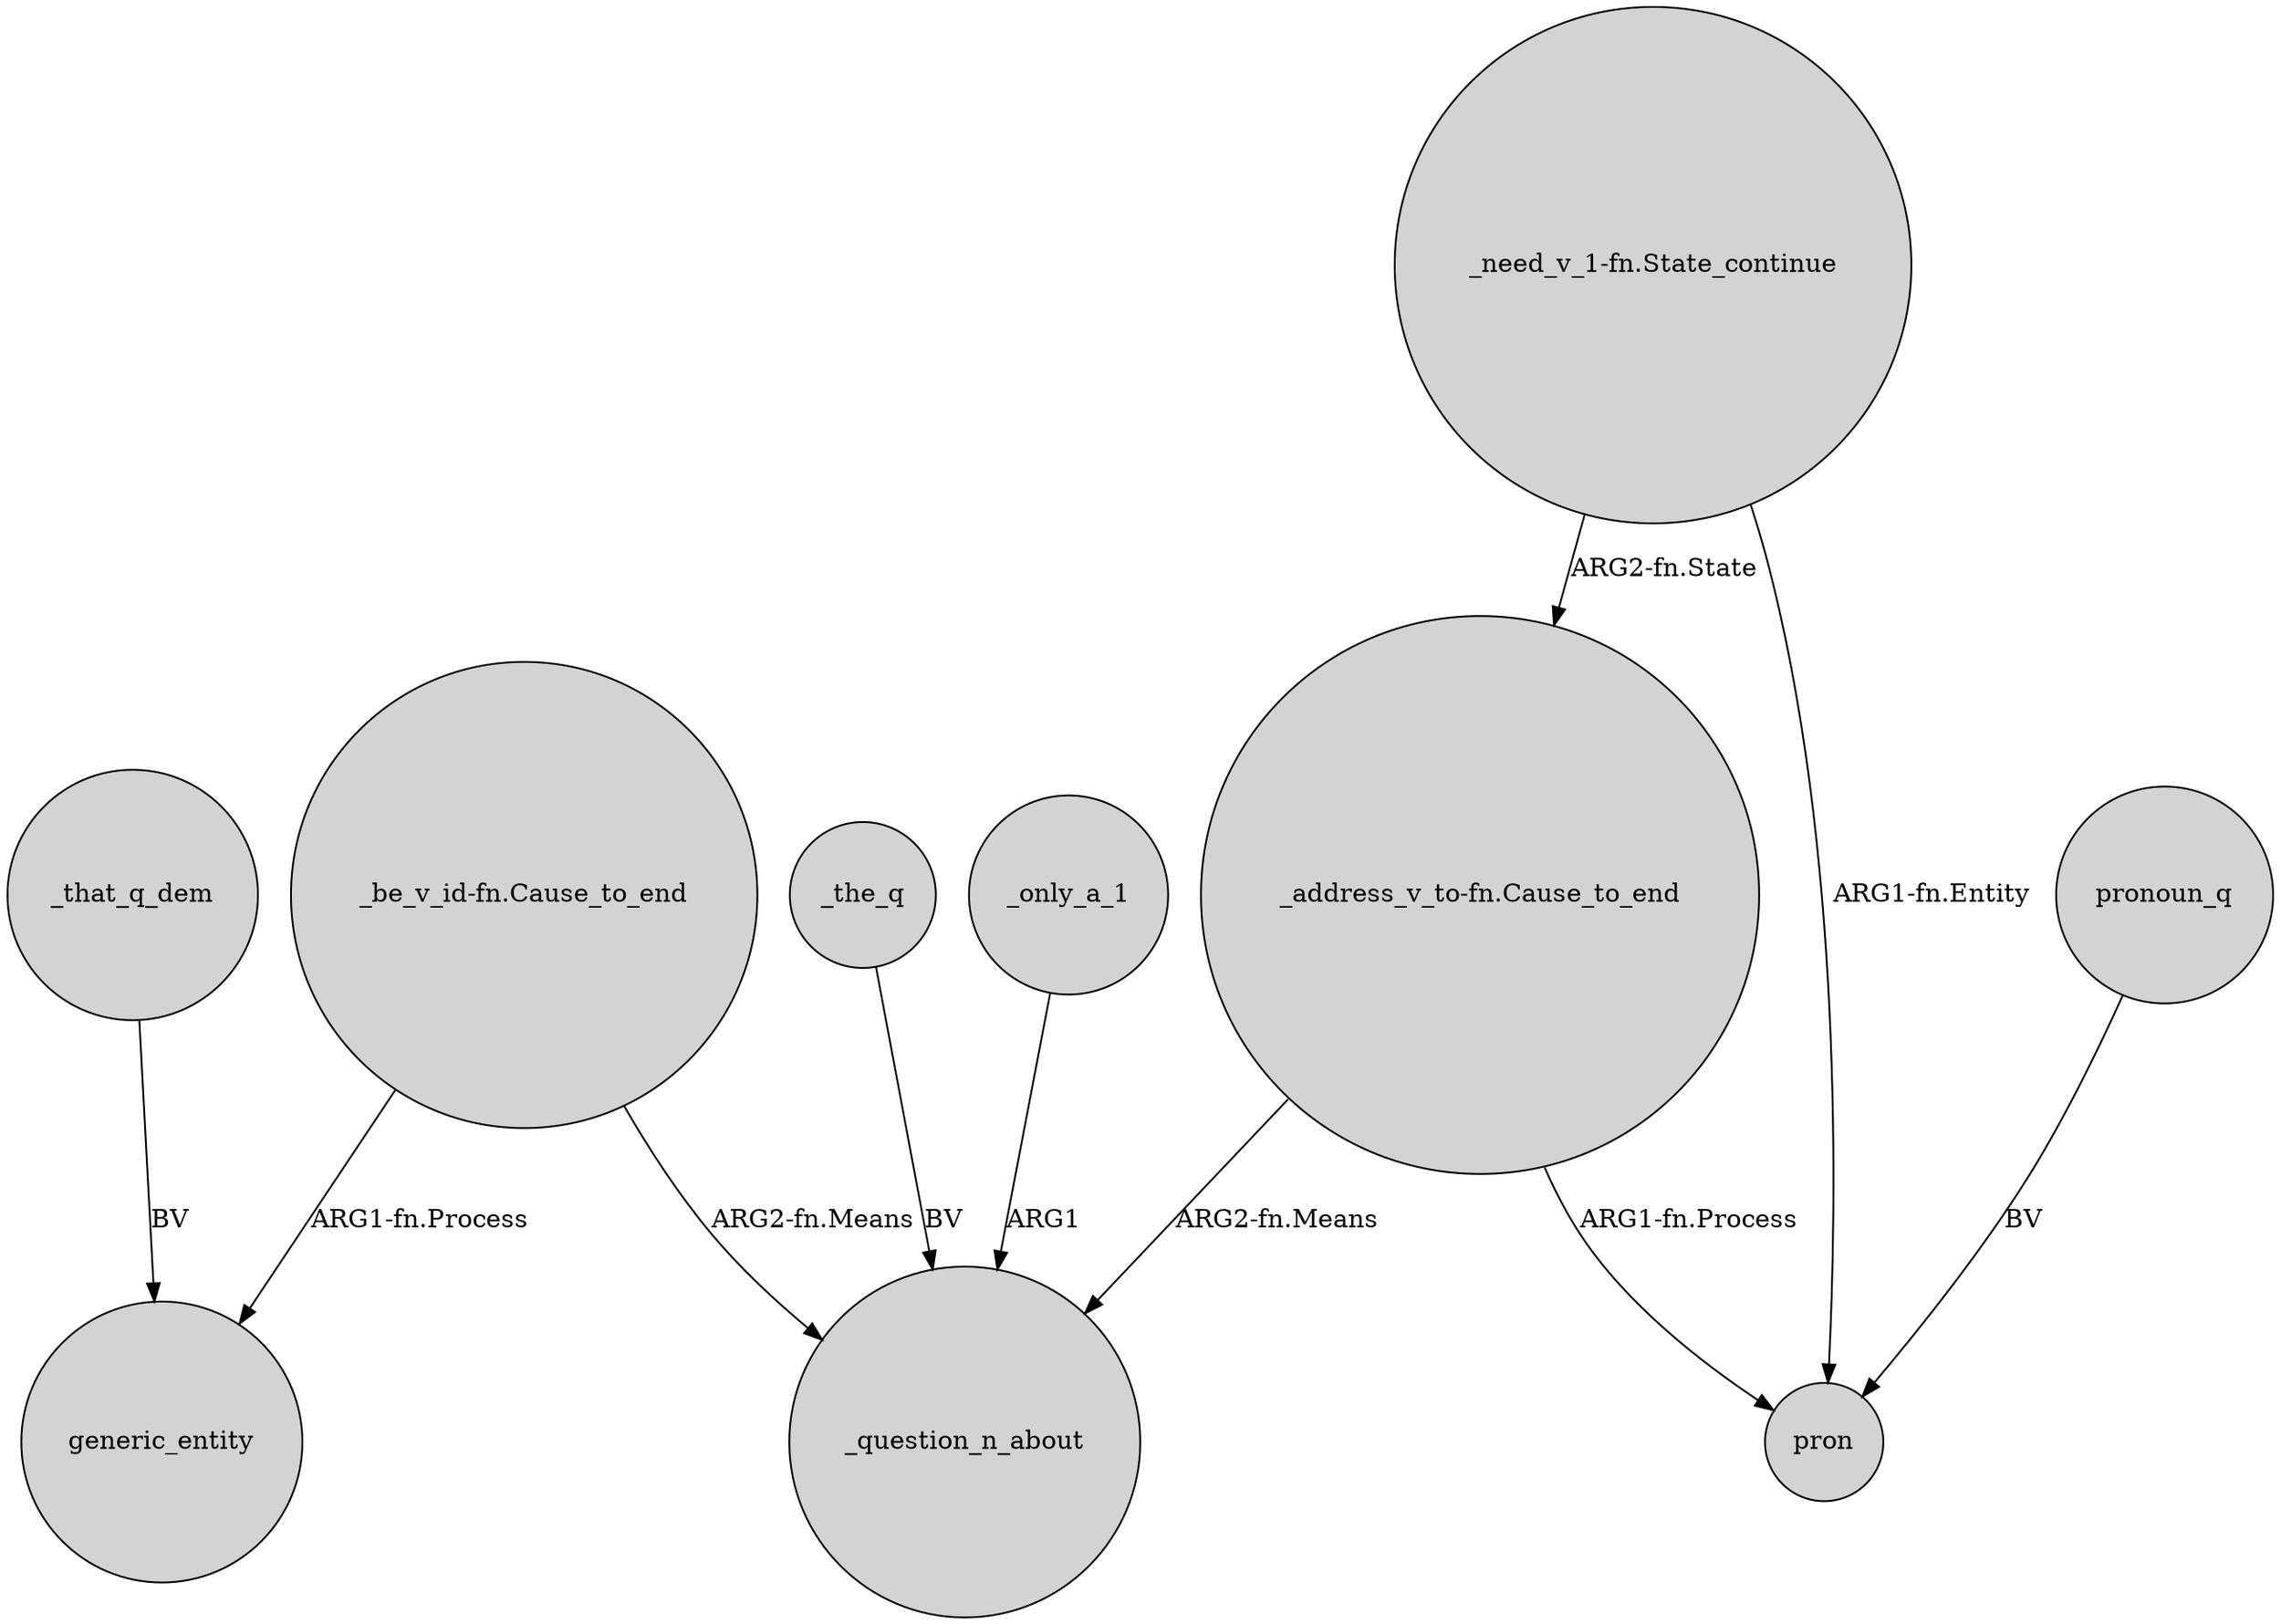 digraph {
	node [shape=circle style=filled]
	_only_a_1 -> _question_n_about [label=ARG1]
	"_be_v_id-fn.Cause_to_end" -> generic_entity [label="ARG1-fn.Process"]
	_that_q_dem -> generic_entity [label=BV]
	"_address_v_to-fn.Cause_to_end" -> pron [label="ARG1-fn.Process"]
	"_be_v_id-fn.Cause_to_end" -> _question_n_about [label="ARG2-fn.Means"]
	"_need_v_1-fn.State_continue" -> "_address_v_to-fn.Cause_to_end" [label="ARG2-fn.State"]
	"_need_v_1-fn.State_continue" -> pron [label="ARG1-fn.Entity"]
	pronoun_q -> pron [label=BV]
	"_address_v_to-fn.Cause_to_end" -> _question_n_about [label="ARG2-fn.Means"]
	_the_q -> _question_n_about [label=BV]
}
